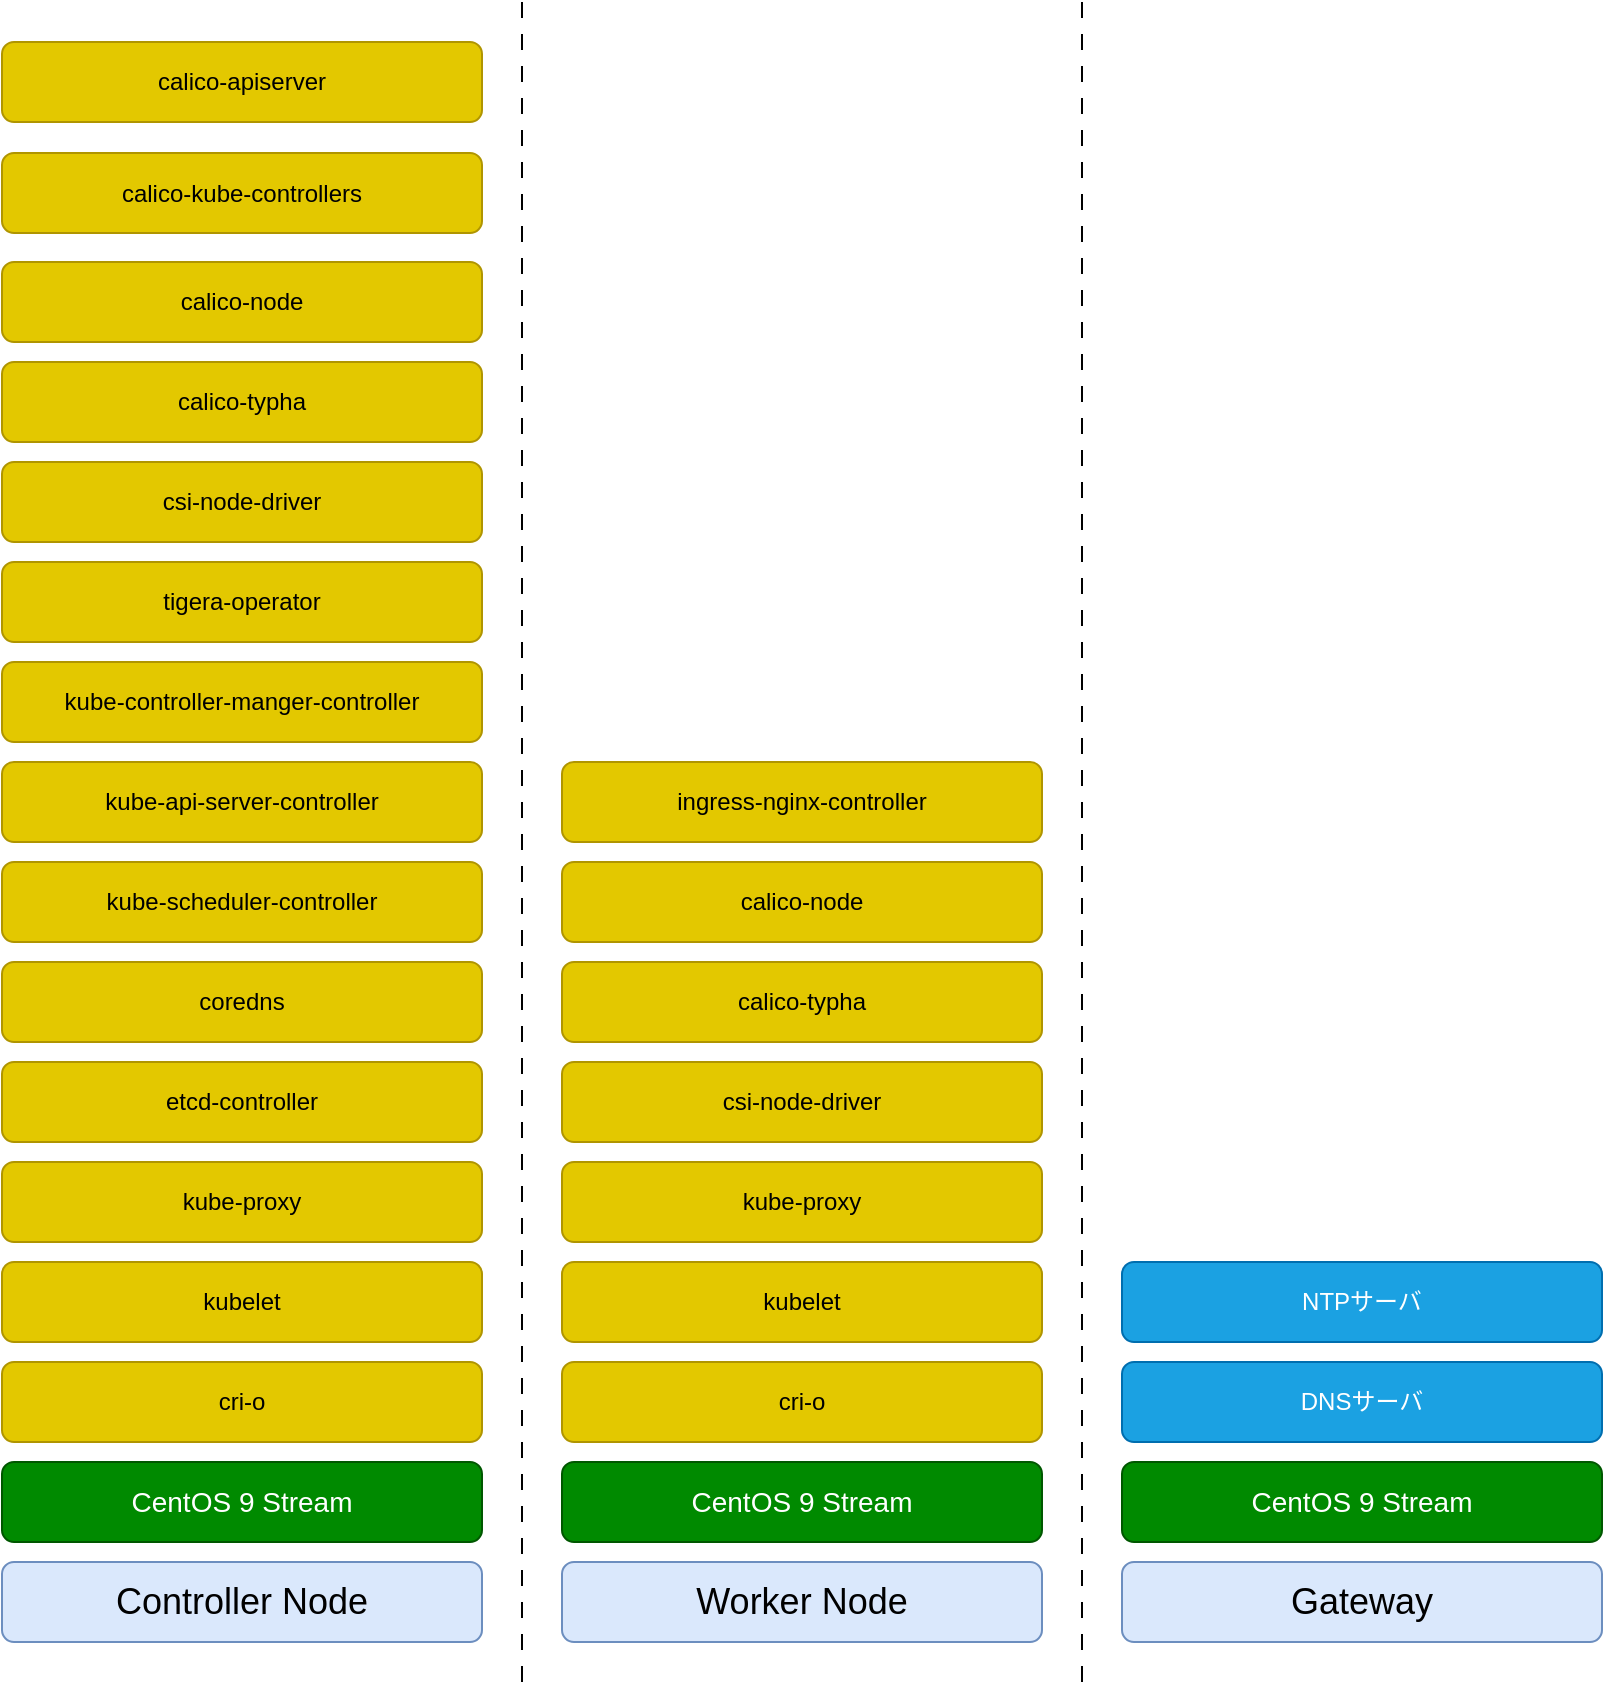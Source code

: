 <mxfile version="24.7.7">
  <diagram name="ページ1" id="6O8cq4Rfigk1k-ii5kAo">
    <mxGraphModel dx="2217" dy="1878" grid="1" gridSize="10" guides="1" tooltips="1" connect="1" arrows="1" fold="1" page="1" pageScale="1" pageWidth="827" pageHeight="1169" math="0" shadow="0">
      <root>
        <mxCell id="0" />
        <object label="ソフトウェア" id="ExSx5SIZApUU_Iw7rpWn-6">
          <mxCell style="locked=1;" parent="0" />
        </object>
        <mxCell id="ExSx5SIZApUU_Iw7rpWn-7" value="&lt;font style=&quot;font-size: 18px;&quot;&gt;Controller Node&lt;/font&gt;" style="rounded=1;whiteSpace=wrap;html=1;fillColor=#dae8fc;strokeColor=#6c8ebf;" parent="ExSx5SIZApUU_Iw7rpWn-6" vertex="1">
          <mxGeometry x="-400" y="120" width="240" height="40" as="geometry" />
        </mxCell>
        <mxCell id="ExSx5SIZApUU_Iw7rpWn-9" value="&lt;div style=&quot;font-size: 18px;&quot;&gt;&lt;font style=&quot;font-size: 18px;&quot;&gt;Gateway&lt;/font&gt;&lt;/div&gt;" style="rounded=1;whiteSpace=wrap;html=1;fillColor=#dae8fc;strokeColor=#6c8ebf;" parent="ExSx5SIZApUU_Iw7rpWn-6" vertex="1">
          <mxGeometry x="160" y="120" width="240" height="40" as="geometry" />
        </mxCell>
        <mxCell id="ExSx5SIZApUU_Iw7rpWn-39" value="&lt;font style=&quot;font-size: 14px;&quot;&gt;CentOS 9 Stream&lt;/font&gt;" style="rounded=1;whiteSpace=wrap;html=1;fillColor=#008a00;strokeColor=#005700;fontColor=#ffffff;" parent="ExSx5SIZApUU_Iw7rpWn-6" vertex="1">
          <mxGeometry x="160" y="70" width="240" height="40" as="geometry" />
        </mxCell>
        <mxCell id="ExSx5SIZApUU_Iw7rpWn-41" value="&lt;font style=&quot;font-size: 14px;&quot;&gt;CentOS 9 Stream&lt;/font&gt;" style="rounded=1;whiteSpace=wrap;html=1;fillColor=#008a00;strokeColor=#005700;fontColor=#ffffff;" parent="ExSx5SIZApUU_Iw7rpWn-6" vertex="1">
          <mxGeometry x="-400" y="70" width="240" height="40" as="geometry" />
        </mxCell>
        <mxCell id="ExSx5SIZApUU_Iw7rpWn-43" value="&lt;div&gt;DNSサーバ&lt;/div&gt;" style="rounded=1;whiteSpace=wrap;html=1;fillColor=#1ba1e2;strokeColor=#006EAF;fontColor=#ffffff;" parent="ExSx5SIZApUU_Iw7rpWn-6" vertex="1">
          <mxGeometry x="160" y="20" width="240" height="40" as="geometry" />
        </mxCell>
        <mxCell id="ExSx5SIZApUU_Iw7rpWn-44" value="NTPサーバ" style="rounded=1;whiteSpace=wrap;html=1;fillColor=#1ba1e2;strokeColor=#006EAF;fontColor=#ffffff;" parent="ExSx5SIZApUU_Iw7rpWn-6" vertex="1">
          <mxGeometry x="160" y="-30" width="240" height="40" as="geometry" />
        </mxCell>
        <mxCell id="ExSx5SIZApUU_Iw7rpWn-46" value="cri-o" style="rounded=1;whiteSpace=wrap;html=1;fillColor=#e3c800;strokeColor=#B09500;fontColor=#000000;" parent="ExSx5SIZApUU_Iw7rpWn-6" vertex="1">
          <mxGeometry x="-400" y="20" width="240" height="40" as="geometry" />
        </mxCell>
        <mxCell id="ExSx5SIZApUU_Iw7rpWn-54" value="kubelet" style="rounded=1;whiteSpace=wrap;html=1;fillColor=#e3c800;strokeColor=#B09500;fontColor=#000000;" parent="ExSx5SIZApUU_Iw7rpWn-6" vertex="1">
          <mxGeometry x="-400" y="-30" width="240" height="40" as="geometry" />
        </mxCell>
        <mxCell id="ExSx5SIZApUU_Iw7rpWn-55" value="kube-proxy" style="rounded=1;whiteSpace=wrap;html=1;fillColor=#e3c800;strokeColor=#B09500;fontColor=#000000;" parent="ExSx5SIZApUU_Iw7rpWn-6" vertex="1">
          <mxGeometry x="-400" y="-80" width="240" height="40" as="geometry" />
        </mxCell>
        <mxCell id="ExSx5SIZApUU_Iw7rpWn-56" value="etcd-controller" style="rounded=1;whiteSpace=wrap;html=1;fillColor=#e3c800;strokeColor=#B09500;fontColor=#000000;" parent="ExSx5SIZApUU_Iw7rpWn-6" vertex="1">
          <mxGeometry x="-400" y="-130" width="240" height="40" as="geometry" />
        </mxCell>
        <mxCell id="ExSx5SIZApUU_Iw7rpWn-58" value="coredns" style="rounded=1;whiteSpace=wrap;html=1;fillColor=#e3c800;strokeColor=#B09500;fontColor=#000000;" parent="ExSx5SIZApUU_Iw7rpWn-6" vertex="1">
          <mxGeometry x="-400" y="-180" width="240" height="40" as="geometry" />
        </mxCell>
        <mxCell id="ExSx5SIZApUU_Iw7rpWn-61" value="" style="endArrow=none;html=1;rounded=0;dashed=1;dashPattern=8 8;" parent="ExSx5SIZApUU_Iw7rpWn-6" edge="1">
          <mxGeometry width="50" height="50" relative="1" as="geometry">
            <mxPoint x="140" y="180" as="sourcePoint" />
            <mxPoint x="140" y="-660" as="targetPoint" />
          </mxGeometry>
        </mxCell>
        <mxCell id="cqkGdE5jOxsWHkqsSoji-1" value="kube-scheduler-controller" style="rounded=1;whiteSpace=wrap;html=1;fillColor=#e3c800;strokeColor=#B09500;fontColor=#000000;" parent="ExSx5SIZApUU_Iw7rpWn-6" vertex="1">
          <mxGeometry x="-400" y="-230" width="240" height="40" as="geometry" />
        </mxCell>
        <mxCell id="nfMndtaqAt7SIkyzc18q-0" value="kube-api-server-controller" style="rounded=1;whiteSpace=wrap;html=1;fillColor=#e3c800;strokeColor=#B09500;fontColor=#000000;" parent="ExSx5SIZApUU_Iw7rpWn-6" vertex="1">
          <mxGeometry x="-400" y="-280" width="240" height="40" as="geometry" />
        </mxCell>
        <mxCell id="UXSxnWDJ8inHhZq6t_YR-0" value="kube-controller-manger-controller" style="rounded=1;whiteSpace=wrap;html=1;fillColor=#e3c800;strokeColor=#B09500;fontColor=#000000;" parent="ExSx5SIZApUU_Iw7rpWn-6" vertex="1">
          <mxGeometry x="-400" y="-330" width="240" height="40" as="geometry" />
        </mxCell>
        <mxCell id="FE9gcxEgiFbbb8fEMV-Z-0" value="" style="endArrow=none;html=1;rounded=0;dashed=1;dashPattern=8 8;" parent="ExSx5SIZApUU_Iw7rpWn-6" edge="1">
          <mxGeometry width="50" height="50" relative="1" as="geometry">
            <mxPoint x="-140" y="180" as="sourcePoint" />
            <mxPoint x="-140" y="-660" as="targetPoint" />
          </mxGeometry>
        </mxCell>
        <mxCell id="FE9gcxEgiFbbb8fEMV-Z-1" value="&lt;font style=&quot;font-size: 18px;&quot;&gt;Worker Node&lt;/font&gt;" style="rounded=1;whiteSpace=wrap;html=1;fillColor=#dae8fc;strokeColor=#6c8ebf;" parent="ExSx5SIZApUU_Iw7rpWn-6" vertex="1">
          <mxGeometry x="-120" y="120" width="240" height="40" as="geometry" />
        </mxCell>
        <mxCell id="FE9gcxEgiFbbb8fEMV-Z-2" value="&lt;font style=&quot;font-size: 14px;&quot;&gt;CentOS 9 Stream&lt;/font&gt;" style="rounded=1;whiteSpace=wrap;html=1;fillColor=#008a00;strokeColor=#005700;fontColor=#ffffff;" parent="ExSx5SIZApUU_Iw7rpWn-6" vertex="1">
          <mxGeometry x="-120" y="70" width="240" height="40" as="geometry" />
        </mxCell>
        <mxCell id="FE9gcxEgiFbbb8fEMV-Z-3" value="cri-o" style="rounded=1;whiteSpace=wrap;html=1;fillColor=#e3c800;strokeColor=#B09500;fontColor=#000000;" parent="ExSx5SIZApUU_Iw7rpWn-6" vertex="1">
          <mxGeometry x="-120" y="20" width="240" height="40" as="geometry" />
        </mxCell>
        <mxCell id="FE9gcxEgiFbbb8fEMV-Z-4" value="kubelet" style="rounded=1;whiteSpace=wrap;html=1;fillColor=#e3c800;strokeColor=#B09500;fontColor=#000000;" parent="ExSx5SIZApUU_Iw7rpWn-6" vertex="1">
          <mxGeometry x="-120" y="-30" width="240" height="40" as="geometry" />
        </mxCell>
        <mxCell id="FE9gcxEgiFbbb8fEMV-Z-5" value="kube-proxy" style="rounded=1;whiteSpace=wrap;html=1;fillColor=#e3c800;strokeColor=#B09500;fontColor=#000000;" parent="ExSx5SIZApUU_Iw7rpWn-6" vertex="1">
          <mxGeometry x="-120" y="-80" width="240" height="40" as="geometry" />
        </mxCell>
        <mxCell id="FA41vLQBbeEb9Dud8pYh-0" value="tigera-operator" style="rounded=1;whiteSpace=wrap;html=1;fillColor=#e3c800;strokeColor=#B09500;fontColor=#000000;" parent="ExSx5SIZApUU_Iw7rpWn-6" vertex="1">
          <mxGeometry x="-400" y="-380" width="240" height="40" as="geometry" />
        </mxCell>
        <mxCell id="FA41vLQBbeEb9Dud8pYh-1" value="csi-node-driver" style="rounded=1;whiteSpace=wrap;html=1;fillColor=#e3c800;strokeColor=#B09500;fontColor=#000000;" parent="ExSx5SIZApUU_Iw7rpWn-6" vertex="1">
          <mxGeometry x="-400" y="-430" width="240" height="40" as="geometry" />
        </mxCell>
        <mxCell id="FA41vLQBbeEb9Dud8pYh-2" value="csi-node-driver" style="rounded=1;whiteSpace=wrap;html=1;fillColor=#e3c800;strokeColor=#B09500;fontColor=#000000;" parent="ExSx5SIZApUU_Iw7rpWn-6" vertex="1">
          <mxGeometry x="-120" y="-130" width="240" height="40" as="geometry" />
        </mxCell>
        <mxCell id="FA41vLQBbeEb9Dud8pYh-3" value="calico-typha" style="rounded=1;whiteSpace=wrap;html=1;fillColor=#e3c800;strokeColor=#B09500;fontColor=#000000;" parent="ExSx5SIZApUU_Iw7rpWn-6" vertex="1">
          <mxGeometry x="-400" y="-480" width="240" height="40" as="geometry" />
        </mxCell>
        <mxCell id="FA41vLQBbeEb9Dud8pYh-4" value="calico-typha" style="rounded=1;whiteSpace=wrap;html=1;fillColor=#e3c800;strokeColor=#B09500;fontColor=#000000;" parent="ExSx5SIZApUU_Iw7rpWn-6" vertex="1">
          <mxGeometry x="-120" y="-180" width="240" height="40" as="geometry" />
        </mxCell>
        <mxCell id="FA41vLQBbeEb9Dud8pYh-5" value="calico-node" style="rounded=1;whiteSpace=wrap;html=1;fillColor=#e3c800;strokeColor=#B09500;fontColor=#000000;" parent="ExSx5SIZApUU_Iw7rpWn-6" vertex="1">
          <mxGeometry x="-400" y="-530" width="240" height="40" as="geometry" />
        </mxCell>
        <mxCell id="FA41vLQBbeEb9Dud8pYh-6" value="calico-node" style="rounded=1;whiteSpace=wrap;html=1;fillColor=#e3c800;strokeColor=#B09500;fontColor=#000000;" parent="ExSx5SIZApUU_Iw7rpWn-6" vertex="1">
          <mxGeometry x="-120" y="-230" width="240" height="40" as="geometry" />
        </mxCell>
        <mxCell id="FA41vLQBbeEb9Dud8pYh-7" value="calico-kube-controllers" style="rounded=1;whiteSpace=wrap;html=1;fillColor=#e3c800;strokeColor=#B09500;fontColor=#000000;" parent="ExSx5SIZApUU_Iw7rpWn-6" vertex="1">
          <mxGeometry x="-400" y="-584.5" width="240" height="40" as="geometry" />
        </mxCell>
        <mxCell id="FA41vLQBbeEb9Dud8pYh-8" value="calico-apiserver" style="rounded=1;whiteSpace=wrap;html=1;fillColor=#e3c800;strokeColor=#B09500;fontColor=#000000;" parent="ExSx5SIZApUU_Iw7rpWn-6" vertex="1">
          <mxGeometry x="-400" y="-640" width="240" height="40" as="geometry" />
        </mxCell>
        <mxCell id="k-djI_OAB6SDsu3Dntcg-0" value="ingress-nginx-controller" style="rounded=1;whiteSpace=wrap;html=1;fillColor=#e3c800;strokeColor=#B09500;fontColor=#000000;" vertex="1" parent="ExSx5SIZApUU_Iw7rpWn-6">
          <mxGeometry x="-120" y="-280" width="240" height="40" as="geometry" />
        </mxCell>
      </root>
    </mxGraphModel>
  </diagram>
</mxfile>
